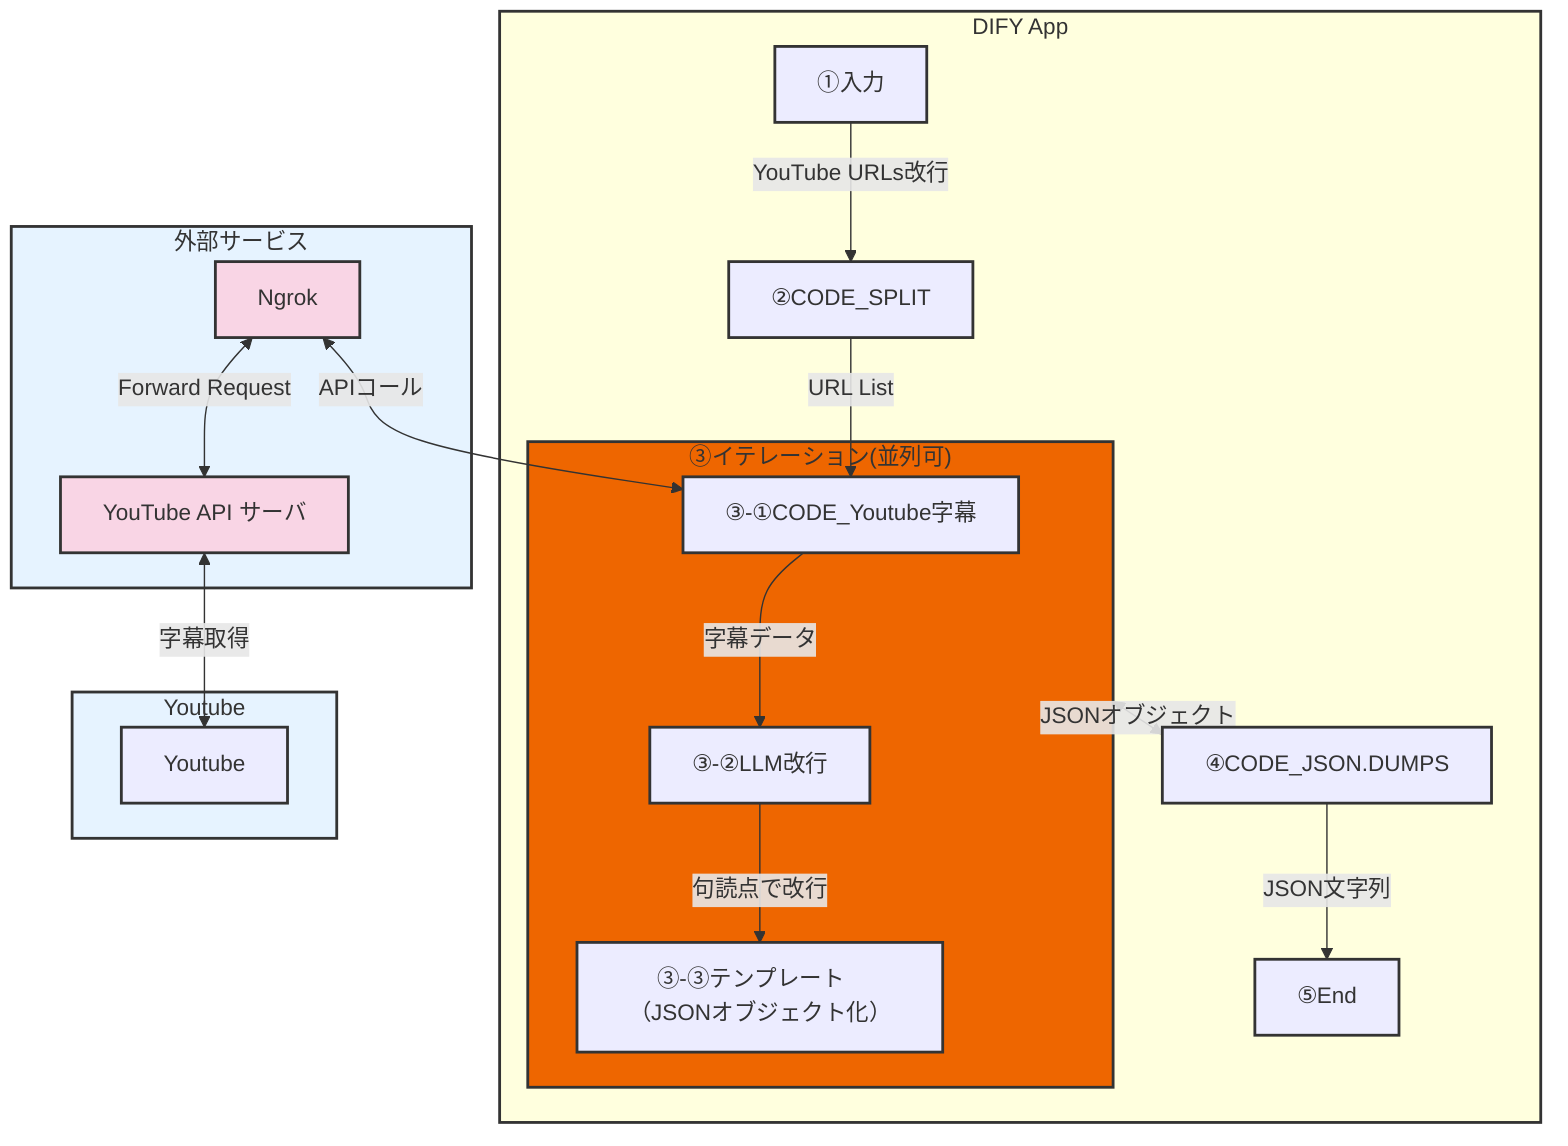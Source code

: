 flowchart TD
    subgraph DIFY["DIFY App"]
        A[①入力] -->|YouTube URLs改行| B[②CODE_SPLIT]
        B -->|URL List| D

        subgraph IterationProcess["③イテレーション(並列可)"]
            
            D[③-①CODE_Youtube字幕]
            G[③-②LLM改行]
            H[③-③テンプレート   （JSONオブジェクト化）]
            D -->|字幕データ| G
            G -->|句読点で改行| H
        end

        I[④CODE_JSON.DUMPS]
        I -->|JSON文字列| J[⑤End]
    end


    subgraph External["外部サービス"]
        E[Ngrok] 
        F[YouTube API サーバ]
    end

    subgraph ExternalA["Youtube"]
        K[Youtube] 
    end

    E <-->|Forward Request| F
    E <--> |APIコール|D
    IterationProcess <-->|JSONオブジェクト| I
    F <--> |字幕取得|K


    style External fill:#e6f3ff,stroke:#333,stroke-width:2px
    style ExternalA fill:#e6f3ff,stroke:#333,stroke-width:2px
    style DIFY fill:#ffg,stroke:#333,stroke-width:2px
    style IterationProcess fill:#e60,stroke:#333,stroke-width:2px

    style A fill:#,stroke:#333,stroke-width:2px
    style B fill:#,stroke:#333,stroke-width:2px
    style D fill:#,stroke:#333,stroke-width:2px
    style E fill:#f9d5e5,stroke:#333,stroke-width:2px
    style F fill:#f9d5e5,stroke:#333,stroke-width:2px
    style G fill:#,stroke:#333,stroke-width:2px
    style H fill:#,stroke:#333,stroke-width:2px
    style I fill:#,stroke:#333,stroke-width:2px
    style J fill:#,stroke:#333,stroke-width:2px    
    style K fill:#,stroke:#333,stroke-width:2px